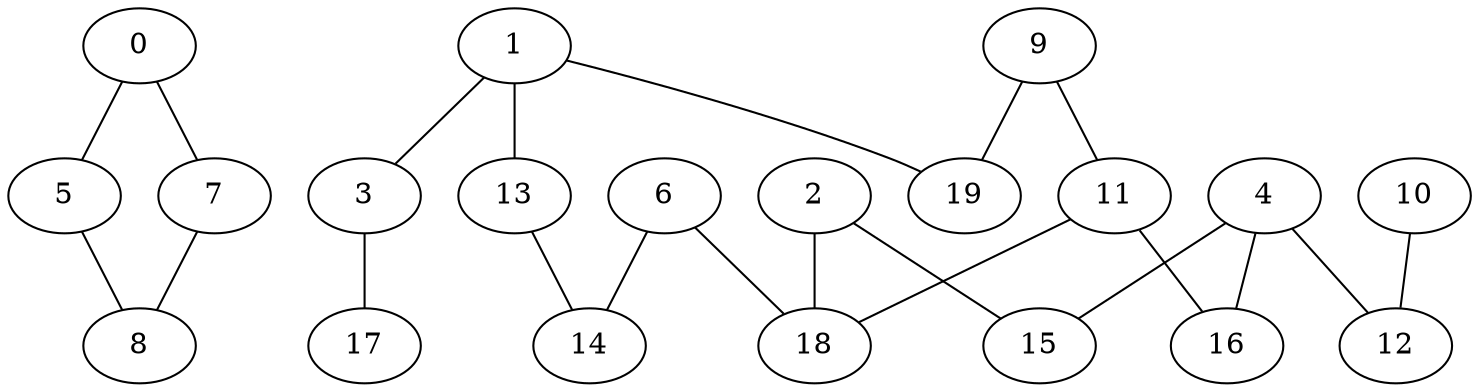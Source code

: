 graph "sampletest150-mod5_image5.bmp" {
	0	 [type=corner,
		x=419,
		y=495];
	5	 [type=corner,
		x=111,
		y=488];
	0 -- 5	 [angle0=".02",
		frequency=1,
		type0=line];
	7	 [type=corner,
		x=416,
		y=30];
	0 -- 7	 [angle0="1.56",
		frequency=1,
		type0=line];
	1	 [type=intersection,
		x=277,
		y=368];
	3	 [type=corner,
		x=272,
		y=389];
	1 -- 3	 [angle0="-1.34",
		frequency=1,
		type0=line];
	13	 [type=corner,
		x=222,
		y=337];
	1 -- 13	 [angle0=".51",
		frequency=1,
		type0=line];
	19	 [type=corner,
		x=325,
		y=365];
	1 -- 19	 [angle0="-.06",
		frequency=1,
		type0=line];
	2	 [type=corner,
		x=223,
		y=228];
	15	 [type=corner,
		x=220,
		y=175];
	2 -- 15	 [angle0="1.51",
		frequency=1,
		type0=line];
	18	 [type=intersection,
		x=276,
		y=256];
	2 -- 18	 [angle0=".49",
		frequency=1,
		type0=line];
	17	 [type=endpoint,
		x=199,
		y=391];
	3 -- 17	 [angle0="-.03",
		frequency=1,
		type0=line];
	4	 [type=intersection,
		x=327,
		y=187];
	12	 [type=corner,
		x=345,
		y=164];
	4 -- 12	 [angle0="-.91",
		frequency=1,
		type0=line];
	4 -- 15	 [angle0=".11",
		frequency=1,
		type0=line];
	16	 [type=corner,
		x=343,
		y=227];
	4 -- 16	 [angle0="1.19",
		frequency=1,
		type0=line];
	8	 [type=corner,
		x=116,
		y=21];
	5 -- 8	 [angle0="-1.56",
		frequency=1,
		type0=line];
	6	 [type=corner,
		x=275,
		y=281];
	14	 [type=corner,
		x=224,
		y=285];
	6 -- 14	 [angle0="-.08",
		frequency=1,
		type0=line];
	6 -- 18	 [angle0="-1.53",
		frequency=1,
		type0=line];
	7 -- 8	 [angle0=".03",
		frequency=1,
		type0=line];
	9	 [type=corner,
		x=343,
		y=338];
	11	 [type=intersection,
		x=309,
		y=266];
	9 -- 11	 [angle0="1.13",
		frequency=1,
		type0=line];
	9 -- 19	 [angle0="-.98",
		frequency=1,
		type0=line];
	10	 [type=endpoint,
		x=343,
		y=128];
	10 -- 12	 [angle0="1.52",
		frequency=1,
		type0=line];
	11 -- 16	 [angle0="-.85",
		frequency=1,
		type0=line];
	11 -- 18	 [angle0=".29",
		frequency=1,
		type0=line];
	13 -- 14	 [angle0="-1.53",
		frequency=1,
		type0=line];
}
